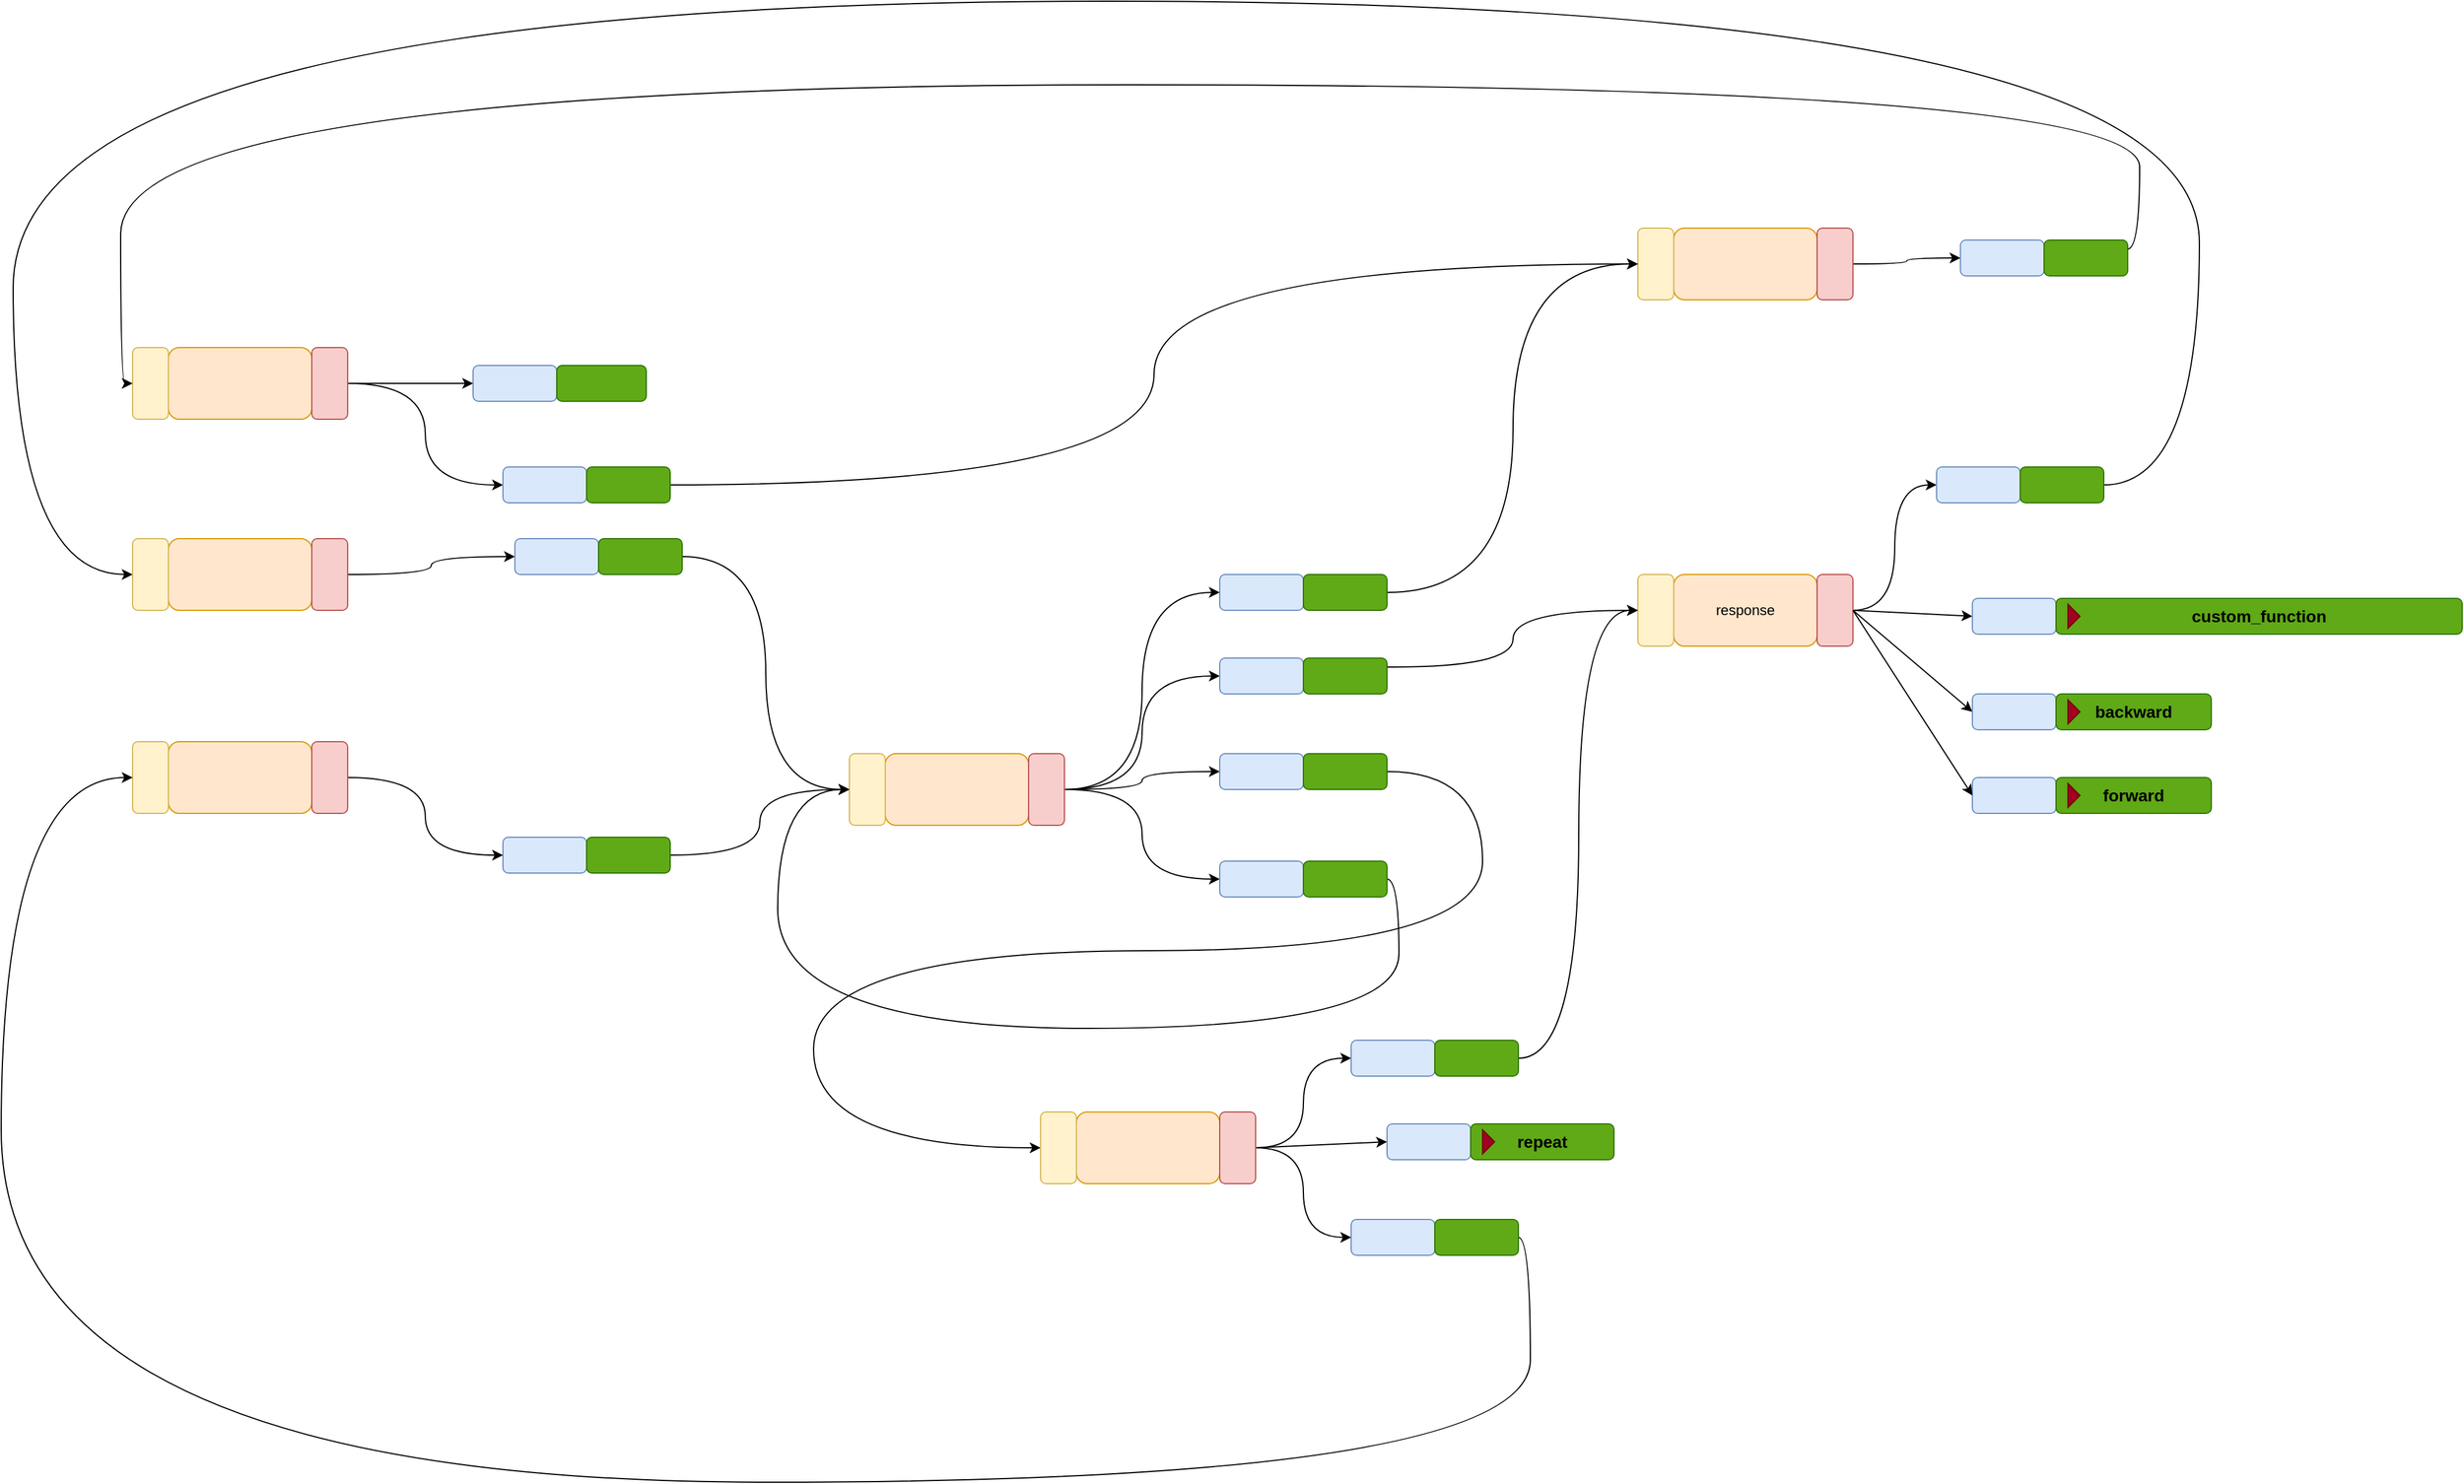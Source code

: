 <mxfile>
    <diagram id="fdZUSTitq6WBVuHb0Ypf" name="Page-1">
        <mxGraphModel dx="1866" dy="942" grid="1" gridSize="10" guides="1" tooltips="1" connect="1" arrows="1" fold="1" page="1" pageScale="1" pageWidth="850" pageHeight="1100" math="0" shadow="0">
            <root>
                <mxCell id="0"/>
                <mxCell id="1" parent="0"/>
                <mxCell id="24" value="" style="rounded=1;whiteSpace=wrap;html=1;container=0;fillColor=#ffe6cc;strokeColor=#d79b00;" parent="1" vertex="1">
                    <mxGeometry x="200" y="300" width="120" height="60" as="geometry"/>
                </mxCell>
                <mxCell id="42" style="edgeStyle=orthogonalEdgeStyle;curved=1;html=1;exitX=1;exitY=0.5;exitDx=0;exitDy=0;entryX=0;entryY=0.5;entryDx=0;entryDy=0;" parent="1" source="25" target="39" edge="1">
                    <mxGeometry relative="1" as="geometry"/>
                </mxCell>
                <mxCell id="74" style="edgeStyle=orthogonalEdgeStyle;curved=1;html=1;exitX=1;exitY=0.5;exitDx=0;exitDy=0;entryX=0;entryY=0.5;entryDx=0;entryDy=0;" parent="1" source="25" target="44" edge="1">
                    <mxGeometry relative="1" as="geometry"/>
                </mxCell>
                <mxCell id="25" value="" style="rounded=1;whiteSpace=wrap;html=1;container=0;fillColor=#f8cecc;strokeColor=#b85450;" parent="1" vertex="1">
                    <mxGeometry x="320" y="300" width="30" height="60" as="geometry"/>
                </mxCell>
                <mxCell id="26" value="" style="rounded=1;whiteSpace=wrap;html=1;container=0;fillColor=#fff2cc;strokeColor=#d6b656;" parent="1" vertex="1">
                    <mxGeometry x="170" y="300" width="30" height="60" as="geometry"/>
                </mxCell>
                <mxCell id="31" value="" style="rounded=1;whiteSpace=wrap;html=1;container=0;fillColor=#ffe6cc;strokeColor=#d79b00;" parent="1" vertex="1">
                    <mxGeometry x="1460" y="200" width="120" height="60" as="geometry"/>
                </mxCell>
                <mxCell id="81" style="edgeStyle=orthogonalEdgeStyle;curved=1;html=1;exitX=1;exitY=0.5;exitDx=0;exitDy=0;entryX=0;entryY=0.5;entryDx=0;entryDy=0;" parent="1" source="32" target="79" edge="1">
                    <mxGeometry relative="1" as="geometry"/>
                </mxCell>
                <mxCell id="32" value="" style="rounded=1;whiteSpace=wrap;html=1;container=0;fillColor=#f8cecc;strokeColor=#b85450;" parent="1" vertex="1">
                    <mxGeometry x="1580" y="200" width="30" height="60" as="geometry"/>
                </mxCell>
                <mxCell id="33" value="" style="rounded=1;whiteSpace=wrap;html=1;container=0;fillColor=#fff2cc;strokeColor=#d6b656;" parent="1" vertex="1">
                    <mxGeometry x="1430" y="200" width="30" height="60" as="geometry"/>
                </mxCell>
                <mxCell id="34" value="response" style="rounded=1;whiteSpace=wrap;html=1;container=0;fillColor=#ffe6cc;strokeColor=#d79b00;" parent="1" vertex="1">
                    <mxGeometry x="1460" y="490" width="120" height="60" as="geometry"/>
                </mxCell>
                <mxCell id="76" style="edgeStyle=orthogonalEdgeStyle;curved=1;html=1;exitX=1;exitY=0.5;exitDx=0;exitDy=0;entryX=0;entryY=0.5;entryDx=0;entryDy=0;" parent="1" source="35" target="77" edge="1">
                    <mxGeometry relative="1" as="geometry">
                        <mxPoint x="1720.0" y="610" as="targetPoint"/>
                    </mxGeometry>
                </mxCell>
                <mxCell id="171" style="edgeStyle=none;html=1;exitX=1;exitY=0.5;exitDx=0;exitDy=0;entryX=0;entryY=0.5;entryDx=0;entryDy=0;fontSize=14;fontColor=#000000;" edge="1" parent="1" source="35" target="168">
                    <mxGeometry relative="1" as="geometry"/>
                </mxCell>
                <mxCell id="175" style="edgeStyle=none;html=1;exitX=1;exitY=0.5;exitDx=0;exitDy=0;entryX=0;entryY=0.5;entryDx=0;entryDy=0;fontSize=14;fontColor=#000000;" edge="1" parent="1" source="35" target="172">
                    <mxGeometry relative="1" as="geometry"/>
                </mxCell>
                <mxCell id="35" value="" style="rounded=1;whiteSpace=wrap;html=1;container=0;fillColor=#f8cecc;strokeColor=#b85450;" parent="1" vertex="1">
                    <mxGeometry x="1580" y="490" width="30" height="60" as="geometry"/>
                </mxCell>
                <mxCell id="36" value="" style="rounded=1;whiteSpace=wrap;html=1;container=0;fillColor=#fff2cc;strokeColor=#d6b656;" parent="1" vertex="1">
                    <mxGeometry x="1430" y="490" width="30" height="60" as="geometry"/>
                </mxCell>
                <mxCell id="39" value="" style="rounded=1;whiteSpace=wrap;html=1;container=0;fillColor=#dae8fc;strokeColor=#6c8ebf;" parent="1" vertex="1">
                    <mxGeometry x="455" y="315" width="70" height="30" as="geometry"/>
                </mxCell>
                <mxCell id="44" value="" style="rounded=1;whiteSpace=wrap;html=1;container=0;fillColor=#dae8fc;strokeColor=#6c8ebf;" parent="1" vertex="1">
                    <mxGeometry x="480" y="400" width="70" height="30" as="geometry"/>
                </mxCell>
                <mxCell id="46" style="edgeStyle=orthogonalEdgeStyle;curved=1;html=1;exitX=1;exitY=0.5;exitDx=0;exitDy=0;entryX=0;entryY=0.5;entryDx=0;entryDy=0;" parent="1" source="45" target="33" edge="1">
                    <mxGeometry relative="1" as="geometry"/>
                </mxCell>
                <mxCell id="45" value="" style="rounded=1;whiteSpace=wrap;html=1;container=0;fillColor=#60a917;strokeColor=#2D7600;fontColor=#ffffff;" parent="1" vertex="1">
                    <mxGeometry x="550" y="400" width="70" height="30" as="geometry"/>
                </mxCell>
                <mxCell id="61" style="edgeStyle=orthogonalEdgeStyle;curved=1;html=1;exitX=1;exitY=0.25;exitDx=0;exitDy=0;entryX=0;entryY=0.5;entryDx=0;entryDy=0;" parent="1" target="36" edge="1">
                    <mxGeometry relative="1" as="geometry">
                        <mxPoint x="1220" y="567.5" as="sourcePoint"/>
                    </mxGeometry>
                </mxCell>
                <mxCell id="65" style="edgeStyle=orthogonalEdgeStyle;curved=1;html=1;exitX=1;exitY=0.5;exitDx=0;exitDy=0;entryX=0;entryY=0.5;entryDx=0;entryDy=0;" parent="1" target="33" edge="1">
                    <mxGeometry relative="1" as="geometry">
                        <mxPoint x="1220" y="505" as="sourcePoint"/>
                    </mxGeometry>
                </mxCell>
                <mxCell id="69" style="edgeStyle=orthogonalEdgeStyle;curved=1;html=1;exitX=1;exitY=0.5;exitDx=0;exitDy=0;entryX=0;entryY=0.5;entryDx=0;entryDy=0;" parent="1" target="36" edge="1">
                    <mxGeometry relative="1" as="geometry">
                        <mxPoint x="1330" y="895" as="sourcePoint"/>
                    </mxGeometry>
                </mxCell>
                <mxCell id="77" value="" style="rounded=1;whiteSpace=wrap;html=1;container=0;fillColor=#dae8fc;strokeColor=#6c8ebf;" parent="1" vertex="1">
                    <mxGeometry x="1680" y="400" width="70" height="30" as="geometry"/>
                </mxCell>
                <mxCell id="83" style="edgeStyle=orthogonalEdgeStyle;curved=1;html=1;exitX=1;exitY=0.5;exitDx=0;exitDy=0;entryX=0;entryY=0.5;entryDx=0;entryDy=0;" parent="1" source="78" edge="1">
                    <mxGeometry relative="1" as="geometry">
                        <Array as="points">
                            <mxPoint x="1900" y="415"/>
                            <mxPoint x="1900" y="10"/>
                            <mxPoint x="70" y="10"/>
                            <mxPoint x="70" y="490"/>
                        </Array>
                        <mxPoint x="170" y="490" as="targetPoint"/>
                    </mxGeometry>
                </mxCell>
                <mxCell id="78" value="" style="rounded=1;whiteSpace=wrap;html=1;container=0;fillColor=#60a917;strokeColor=#2D7600;fontColor=#ffffff;" parent="1" vertex="1">
                    <mxGeometry x="1750" y="400" width="70" height="30" as="geometry"/>
                </mxCell>
                <mxCell id="79" value="" style="rounded=1;whiteSpace=wrap;html=1;container=0;fillColor=#dae8fc;strokeColor=#6c8ebf;" parent="1" vertex="1">
                    <mxGeometry x="1700" y="210" width="70" height="30" as="geometry"/>
                </mxCell>
                <mxCell id="82" style="edgeStyle=orthogonalEdgeStyle;curved=1;html=1;exitX=1;exitY=0.25;exitDx=0;exitDy=0;entryX=0;entryY=0.5;entryDx=0;entryDy=0;" parent="1" source="80" target="26" edge="1">
                    <mxGeometry relative="1" as="geometry">
                        <Array as="points">
                            <mxPoint x="1850" y="218"/>
                            <mxPoint x="1850" y="80"/>
                            <mxPoint x="160" y="80"/>
                            <mxPoint x="160" y="330"/>
                        </Array>
                    </mxGeometry>
                </mxCell>
                <mxCell id="80" value="" style="rounded=1;whiteSpace=wrap;html=1;container=0;fillColor=#60a917;strokeColor=#2D7600;fontColor=#ffffff;" parent="1" vertex="1">
                    <mxGeometry x="1770" y="210" width="70" height="30" as="geometry"/>
                </mxCell>
                <mxCell id="93" value="" style="rounded=1;whiteSpace=wrap;html=1;container=0;fillColor=#60a917;strokeColor=#2D7600;fontColor=#ffffff;" parent="1" vertex="1">
                    <mxGeometry x="525" y="315" width="75" height="30" as="geometry"/>
                </mxCell>
                <mxCell id="157" value="" style="rounded=1;whiteSpace=wrap;html=1;container=0;fillColor=#dae8fc;strokeColor=#6c8ebf;" parent="1" vertex="1">
                    <mxGeometry x="1220" y="950" width="70" height="30" as="geometry"/>
                </mxCell>
                <mxCell id="159" style="edgeStyle=none;html=1;exitX=1;exitY=0.5;exitDx=0;exitDy=0;entryX=0;entryY=0.5;entryDx=0;entryDy=0;" parent="1" source="140" target="157" edge="1">
                    <mxGeometry relative="1" as="geometry"/>
                </mxCell>
                <mxCell id="165" value="&lt;b&gt;&lt;font style=&quot;font-size: 14px&quot; color=&quot;#000000&quot;&gt;repeat&lt;/font&gt;&lt;/b&gt;" style="rounded=1;whiteSpace=wrap;html=1;container=0;fillColor=#60a917;strokeColor=#2D7600;fontColor=#ffffff;" vertex="1" parent="1">
                    <mxGeometry x="1290" y="950" width="120" height="30" as="geometry"/>
                </mxCell>
                <mxCell id="167" value="" style="triangle;whiteSpace=wrap;html=1;fillColor=#a20025;strokeColor=#6F0000;fontColor=#ffffff;" vertex="1" parent="1">
                    <mxGeometry x="1300" y="955" width="10" height="20" as="geometry"/>
                </mxCell>
                <mxCell id="168" value="" style="rounded=1;whiteSpace=wrap;html=1;container=0;fillColor=#dae8fc;strokeColor=#6c8ebf;" vertex="1" parent="1">
                    <mxGeometry x="1710" y="510" width="70" height="30" as="geometry"/>
                </mxCell>
                <mxCell id="169" value="&lt;b&gt;&lt;font style=&quot;font-size: 14px&quot; color=&quot;#000000&quot;&gt;custom_function&lt;/font&gt;&lt;/b&gt;" style="rounded=1;whiteSpace=wrap;html=1;container=0;fillColor=#60a917;strokeColor=#2D7600;fontColor=#ffffff;" vertex="1" parent="1">
                    <mxGeometry x="1780" y="510" width="340" height="30" as="geometry"/>
                </mxCell>
                <mxCell id="170" value="" style="triangle;whiteSpace=wrap;html=1;fillColor=#a20025;strokeColor=#6F0000;fontColor=#ffffff;" vertex="1" parent="1">
                    <mxGeometry x="1790" y="515" width="10" height="20" as="geometry"/>
                </mxCell>
                <mxCell id="172" value="" style="rounded=1;whiteSpace=wrap;html=1;container=0;fillColor=#dae8fc;strokeColor=#6c8ebf;" vertex="1" parent="1">
                    <mxGeometry x="1710" y="590" width="70" height="30" as="geometry"/>
                </mxCell>
                <mxCell id="173" value="&lt;b&gt;&lt;font style=&quot;font-size: 14px&quot; color=&quot;#000000&quot;&gt;backward&lt;/font&gt;&lt;/b&gt;" style="rounded=1;whiteSpace=wrap;html=1;container=0;fillColor=#60a917;strokeColor=#2D7600;fontColor=#ffffff;" vertex="1" parent="1">
                    <mxGeometry x="1780" y="590" width="130" height="30" as="geometry"/>
                </mxCell>
                <mxCell id="174" value="" style="triangle;whiteSpace=wrap;html=1;fillColor=#a20025;strokeColor=#6F0000;fontColor=#ffffff;" vertex="1" parent="1">
                    <mxGeometry x="1790" y="595" width="10" height="20" as="geometry"/>
                </mxCell>
                <mxCell id="176" value="" style="rounded=1;whiteSpace=wrap;html=1;container=0;fillColor=#dae8fc;strokeColor=#6c8ebf;" vertex="1" parent="1">
                    <mxGeometry x="1710" y="660" width="70" height="30" as="geometry"/>
                </mxCell>
                <mxCell id="177" value="&lt;b&gt;&lt;font style=&quot;font-size: 14px&quot; color=&quot;#000000&quot;&gt;forward&lt;/font&gt;&lt;/b&gt;" style="rounded=1;whiteSpace=wrap;html=1;container=0;fillColor=#60a917;strokeColor=#2D7600;fontColor=#ffffff;" vertex="1" parent="1">
                    <mxGeometry x="1780" y="660" width="130" height="30" as="geometry"/>
                </mxCell>
                <mxCell id="178" value="" style="triangle;whiteSpace=wrap;html=1;fillColor=#a20025;strokeColor=#6F0000;fontColor=#ffffff;" vertex="1" parent="1">
                    <mxGeometry x="1790" y="665" width="10" height="20" as="geometry"/>
                </mxCell>
                <mxCell id="179" style="edgeStyle=none;html=1;exitX=1;exitY=0.5;exitDx=0;exitDy=0;entryX=0;entryY=0.5;entryDx=0;entryDy=0;fontSize=14;fontColor=#000000;" edge="1" parent="1" source="35" target="176">
                    <mxGeometry relative="1" as="geometry"/>
                </mxCell>
                <mxCell id="104" value="news" parent="0"/>
                <mxCell id="108" value="" style="rounded=1;whiteSpace=wrap;html=1;container=0;fillColor=#dae8fc;strokeColor=#6c8ebf;" parent="104" vertex="1">
                    <mxGeometry x="480" y="710" width="70" height="30" as="geometry"/>
                </mxCell>
                <mxCell id="109" value="" style="rounded=1;whiteSpace=wrap;html=1;container=0;fillColor=#ffe6cc;strokeColor=#d79b00;" parent="104" vertex="1">
                    <mxGeometry x="200" y="630" width="120" height="60" as="geometry"/>
                </mxCell>
                <mxCell id="110" style="edgeStyle=orthogonalEdgeStyle;html=1;exitX=1;exitY=0.5;exitDx=0;exitDy=0;entryX=0;entryY=0.5;entryDx=0;entryDy=0;curved=1;" parent="104" source="111" target="108" edge="1">
                    <mxGeometry relative="1" as="geometry"/>
                </mxCell>
                <mxCell id="111" value="" style="rounded=1;whiteSpace=wrap;html=1;container=0;fillColor=#f8cecc;strokeColor=#b85450;" parent="104" vertex="1">
                    <mxGeometry x="320" y="630" width="30" height="60" as="geometry"/>
                </mxCell>
                <mxCell id="112" value="" style="rounded=1;whiteSpace=wrap;html=1;container=0;fillColor=#fff2cc;strokeColor=#d6b656;" parent="104" vertex="1">
                    <mxGeometry x="170" y="630" width="30" height="60" as="geometry"/>
                </mxCell>
                <mxCell id="113" style="edgeStyle=orthogonalEdgeStyle;curved=1;html=1;exitX=1;exitY=0.5;exitDx=0;exitDy=0;entryX=0;entryY=0.5;entryDx=0;entryDy=0;" parent="104" source="114" target="121" edge="1">
                    <mxGeometry relative="1" as="geometry"/>
                </mxCell>
                <mxCell id="114" value="" style="rounded=1;whiteSpace=wrap;html=1;container=0;fillColor=#60a917;strokeColor=#2D7600;fontColor=#ffffff;" parent="104" vertex="1">
                    <mxGeometry x="550" y="710" width="70" height="30" as="geometry"/>
                </mxCell>
                <mxCell id="115" value="" style="rounded=1;whiteSpace=wrap;html=1;container=0;fillColor=#ffe6cc;strokeColor=#d79b00;" parent="104" vertex="1">
                    <mxGeometry x="800" y="640" width="120" height="60" as="geometry"/>
                </mxCell>
                <mxCell id="116" style="edgeStyle=orthogonalEdgeStyle;curved=1;html=1;exitX=1;exitY=0.5;exitDx=0;exitDy=0;entryX=0;entryY=0.5;entryDx=0;entryDy=0;" parent="104" source="120" target="134" edge="1">
                    <mxGeometry relative="1" as="geometry"/>
                </mxCell>
                <mxCell id="117" style="edgeStyle=orthogonalEdgeStyle;curved=1;html=1;exitX=1;exitY=0.5;exitDx=0;exitDy=0;entryX=0;entryY=0.5;entryDx=0;entryDy=0;" parent="104" source="120" target="129" edge="1">
                    <mxGeometry relative="1" as="geometry"/>
                </mxCell>
                <mxCell id="118" style="edgeStyle=orthogonalEdgeStyle;curved=1;html=1;exitX=1;exitY=0.5;exitDx=0;exitDy=0;entryX=0;entryY=0.5;entryDx=0;entryDy=0;" parent="104" source="120" target="132" edge="1">
                    <mxGeometry relative="1" as="geometry"/>
                </mxCell>
                <mxCell id="119" style="edgeStyle=orthogonalEdgeStyle;curved=1;html=1;exitX=1;exitY=0.5;exitDx=0;exitDy=0;entryX=0;entryY=0.5;entryDx=0;entryDy=0;" parent="104" source="120" target="142" edge="1">
                    <mxGeometry relative="1" as="geometry"/>
                </mxCell>
                <mxCell id="120" value="" style="rounded=1;whiteSpace=wrap;html=1;container=0;fillColor=#f8cecc;strokeColor=#b85450;" parent="104" vertex="1">
                    <mxGeometry x="920" y="640" width="30" height="60" as="geometry"/>
                </mxCell>
                <mxCell id="121" value="" style="rounded=1;whiteSpace=wrap;html=1;container=0;fillColor=#fff2cc;strokeColor=#d6b656;" parent="104" vertex="1">
                    <mxGeometry x="770" y="640" width="30" height="60" as="geometry"/>
                </mxCell>
                <mxCell id="122" value="" style="rounded=1;whiteSpace=wrap;html=1;container=0;fillColor=#ffe6cc;strokeColor=#d79b00;" parent="104" vertex="1">
                    <mxGeometry x="200" y="460" width="120" height="60" as="geometry"/>
                </mxCell>
                <mxCell id="123" style="edgeStyle=orthogonalEdgeStyle;curved=1;html=1;exitX=1;exitY=0.5;exitDx=0;exitDy=0;entryX=0;entryY=0.5;entryDx=0;entryDy=0;" parent="104" source="124" target="126" edge="1">
                    <mxGeometry relative="1" as="geometry"/>
                </mxCell>
                <mxCell id="124" value="" style="rounded=1;whiteSpace=wrap;html=1;container=0;fillColor=#f8cecc;strokeColor=#b85450;" parent="104" vertex="1">
                    <mxGeometry x="320" y="460" width="30" height="60" as="geometry"/>
                </mxCell>
                <mxCell id="125" value="" style="rounded=1;whiteSpace=wrap;html=1;container=0;fillColor=#fff2cc;strokeColor=#d6b656;" parent="104" vertex="1">
                    <mxGeometry x="170" y="460" width="30" height="60" as="geometry"/>
                </mxCell>
                <mxCell id="126" value="" style="rounded=1;whiteSpace=wrap;html=1;container=0;fillColor=#dae8fc;strokeColor=#6c8ebf;" parent="104" vertex="1">
                    <mxGeometry x="490" y="460" width="70" height="30" as="geometry"/>
                </mxCell>
                <mxCell id="127" style="edgeStyle=orthogonalEdgeStyle;curved=1;html=1;exitX=1;exitY=0.5;exitDx=0;exitDy=0;entryX=0;entryY=0.5;entryDx=0;entryDy=0;" parent="104" source="128" target="121" edge="1">
                    <mxGeometry relative="1" as="geometry"/>
                </mxCell>
                <mxCell id="128" value="" style="rounded=1;whiteSpace=wrap;html=1;container=0;fillColor=#60a917;strokeColor=#2D7600;fontColor=#ffffff;" parent="104" vertex="1">
                    <mxGeometry x="560" y="460" width="70" height="30" as="geometry"/>
                </mxCell>
                <mxCell id="129" value="" style="rounded=1;whiteSpace=wrap;html=1;container=0;fillColor=#dae8fc;strokeColor=#6c8ebf;" parent="104" vertex="1">
                    <mxGeometry x="1080" y="640" width="70" height="30" as="geometry"/>
                </mxCell>
                <mxCell id="130" style="edgeStyle=orthogonalEdgeStyle;curved=1;html=1;exitX=1;exitY=0.5;exitDx=0;exitDy=0;entryX=0;entryY=0.5;entryDx=0;entryDy=0;" parent="104" source="131" target="141" edge="1">
                    <mxGeometry relative="1" as="geometry">
                        <mxPoint x="1338" y="980" as="targetPoint"/>
                        <Array as="points">
                            <mxPoint x="1300" y="655"/>
                            <mxPoint x="1300" y="805"/>
                            <mxPoint x="740" y="805"/>
                            <mxPoint x="740" y="970"/>
                        </Array>
                    </mxGeometry>
                </mxCell>
                <mxCell id="131" value="" style="rounded=1;whiteSpace=wrap;html=1;container=0;fillColor=#60a917;strokeColor=#2D7600;fontColor=#ffffff;" parent="104" vertex="1">
                    <mxGeometry x="1150" y="640" width="70" height="30" as="geometry"/>
                </mxCell>
                <mxCell id="132" value="" style="rounded=1;whiteSpace=wrap;html=1;container=0;fillColor=#dae8fc;strokeColor=#6c8ebf;" parent="104" vertex="1">
                    <mxGeometry x="1080" y="560" width="70" height="30" as="geometry"/>
                </mxCell>
                <mxCell id="133" value="" style="rounded=1;whiteSpace=wrap;html=1;container=0;fillColor=#60a917;strokeColor=#2D7600;fontColor=#ffffff;" parent="104" vertex="1">
                    <mxGeometry x="1150" y="560" width="70" height="30" as="geometry"/>
                </mxCell>
                <mxCell id="134" value="" style="rounded=1;whiteSpace=wrap;html=1;container=0;fillColor=#dae8fc;strokeColor=#6c8ebf;" parent="104" vertex="1">
                    <mxGeometry x="1080" y="730" width="70" height="30" as="geometry"/>
                </mxCell>
                <mxCell id="135" style="edgeStyle=orthogonalEdgeStyle;curved=1;html=1;exitX=1;exitY=0.5;exitDx=0;exitDy=0;entryX=0;entryY=0.5;entryDx=0;entryDy=0;" parent="104" source="136" target="121" edge="1">
                    <mxGeometry relative="1" as="geometry">
                        <mxPoint x="770" y="670" as="targetPoint"/>
                        <Array as="points">
                            <mxPoint x="1230" y="745"/>
                            <mxPoint x="1230" y="870"/>
                            <mxPoint x="710" y="870"/>
                            <mxPoint x="710" y="670"/>
                        </Array>
                    </mxGeometry>
                </mxCell>
                <mxCell id="136" value="" style="rounded=1;whiteSpace=wrap;html=1;container=0;fillColor=#60a917;strokeColor=#2D7600;fontColor=#ffffff;" parent="104" vertex="1">
                    <mxGeometry x="1150" y="730" width="70" height="30" as="geometry"/>
                </mxCell>
                <mxCell id="137" value="" style="rounded=1;whiteSpace=wrap;html=1;container=0;fillColor=#ffe6cc;strokeColor=#d79b00;" parent="104" vertex="1">
                    <mxGeometry x="960" y="940" width="120" height="60" as="geometry"/>
                </mxCell>
                <mxCell id="138" style="edgeStyle=orthogonalEdgeStyle;curved=1;html=1;exitX=1;exitY=0.5;exitDx=0;exitDy=0;entryX=0;entryY=0.5;entryDx=0;entryDy=0;" parent="104" source="140" target="144" edge="1">
                    <mxGeometry relative="1" as="geometry"/>
                </mxCell>
                <mxCell id="139" style="edgeStyle=orthogonalEdgeStyle;curved=1;html=1;exitX=1;exitY=0.5;exitDx=0;exitDy=0;entryX=0;entryY=0.5;entryDx=0;entryDy=0;" parent="104" source="140" target="146" edge="1">
                    <mxGeometry relative="1" as="geometry"/>
                </mxCell>
                <mxCell id="140" value="" style="rounded=1;whiteSpace=wrap;html=1;container=0;fillColor=#f8cecc;strokeColor=#b85450;" parent="104" vertex="1">
                    <mxGeometry x="1080" y="940" width="30" height="60" as="geometry"/>
                </mxCell>
                <mxCell id="141" value="" style="rounded=1;whiteSpace=wrap;html=1;container=0;fillColor=#fff2cc;strokeColor=#d6b656;" parent="104" vertex="1">
                    <mxGeometry x="930" y="940" width="30" height="60" as="geometry"/>
                </mxCell>
                <mxCell id="142" value="" style="rounded=1;whiteSpace=wrap;html=1;container=0;fillColor=#dae8fc;strokeColor=#6c8ebf;" parent="104" vertex="1">
                    <mxGeometry x="1080" y="490" width="70" height="30" as="geometry"/>
                </mxCell>
                <mxCell id="143" value="" style="rounded=1;whiteSpace=wrap;html=1;container=0;fillColor=#60a917;strokeColor=#2D7600;fontColor=#ffffff;" parent="104" vertex="1">
                    <mxGeometry x="1150" y="490" width="70" height="30" as="geometry"/>
                </mxCell>
                <mxCell id="144" value="" style="rounded=1;whiteSpace=wrap;html=1;container=0;fillColor=#dae8fc;strokeColor=#6c8ebf;" parent="104" vertex="1">
                    <mxGeometry x="1190" y="880" width="70" height="30" as="geometry"/>
                </mxCell>
                <mxCell id="145" value="" style="rounded=1;whiteSpace=wrap;html=1;container=0;fillColor=#60a917;strokeColor=#2D7600;fontColor=#ffffff;" parent="104" vertex="1">
                    <mxGeometry x="1260" y="880" width="70" height="30" as="geometry"/>
                </mxCell>
                <mxCell id="146" value="" style="rounded=1;whiteSpace=wrap;html=1;container=0;fillColor=#dae8fc;strokeColor=#6c8ebf;" parent="104" vertex="1">
                    <mxGeometry x="1190" y="1030" width="70" height="30" as="geometry"/>
                </mxCell>
                <mxCell id="147" style="edgeStyle=orthogonalEdgeStyle;curved=1;html=1;exitX=1;exitY=0.5;exitDx=0;exitDy=0;entryX=0;entryY=0.5;entryDx=0;entryDy=0;" parent="104" source="148" target="112" edge="1">
                    <mxGeometry relative="1" as="geometry">
                        <Array as="points">
                            <mxPoint x="1340" y="1045"/>
                            <mxPoint x="1340" y="1250"/>
                            <mxPoint x="60" y="1250"/>
                            <mxPoint x="60" y="660"/>
                        </Array>
                    </mxGeometry>
                </mxCell>
                <mxCell id="148" value="" style="rounded=1;whiteSpace=wrap;html=1;container=0;fillColor=#60a917;strokeColor=#2D7600;fontColor=#ffffff;" parent="104" vertex="1">
                    <mxGeometry x="1260" y="1030" width="70" height="30" as="geometry"/>
                </mxCell>
                <mxCell id="150" value="Global" parent="0"/>
            </root>
        </mxGraphModel>
    </diagram>
</mxfile>